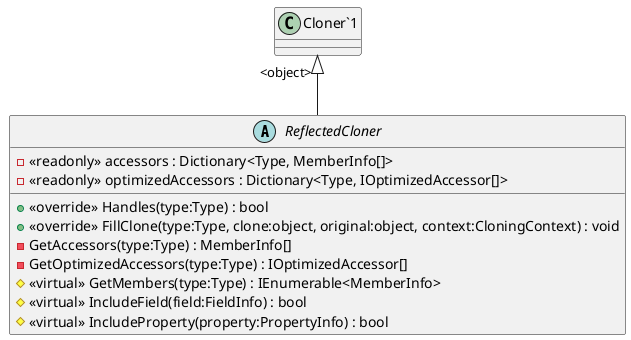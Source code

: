 @startuml
abstract class ReflectedCloner {
    + <<override>> Handles(type:Type) : bool
    + <<override>> FillClone(type:Type, clone:object, original:object, context:CloningContext) : void
    - <<readonly>> accessors : Dictionary<Type, MemberInfo[]>
    - GetAccessors(type:Type) : MemberInfo[]
    - <<readonly>> optimizedAccessors : Dictionary<Type, IOptimizedAccessor[]>
    - GetOptimizedAccessors(type:Type) : IOptimizedAccessor[]
    # <<virtual>> GetMembers(type:Type) : IEnumerable<MemberInfo>
    # <<virtual>> IncludeField(field:FieldInfo) : bool
    # <<virtual>> IncludeProperty(property:PropertyInfo) : bool
}
"Cloner`1" "<object>" <|-- ReflectedCloner
@enduml
